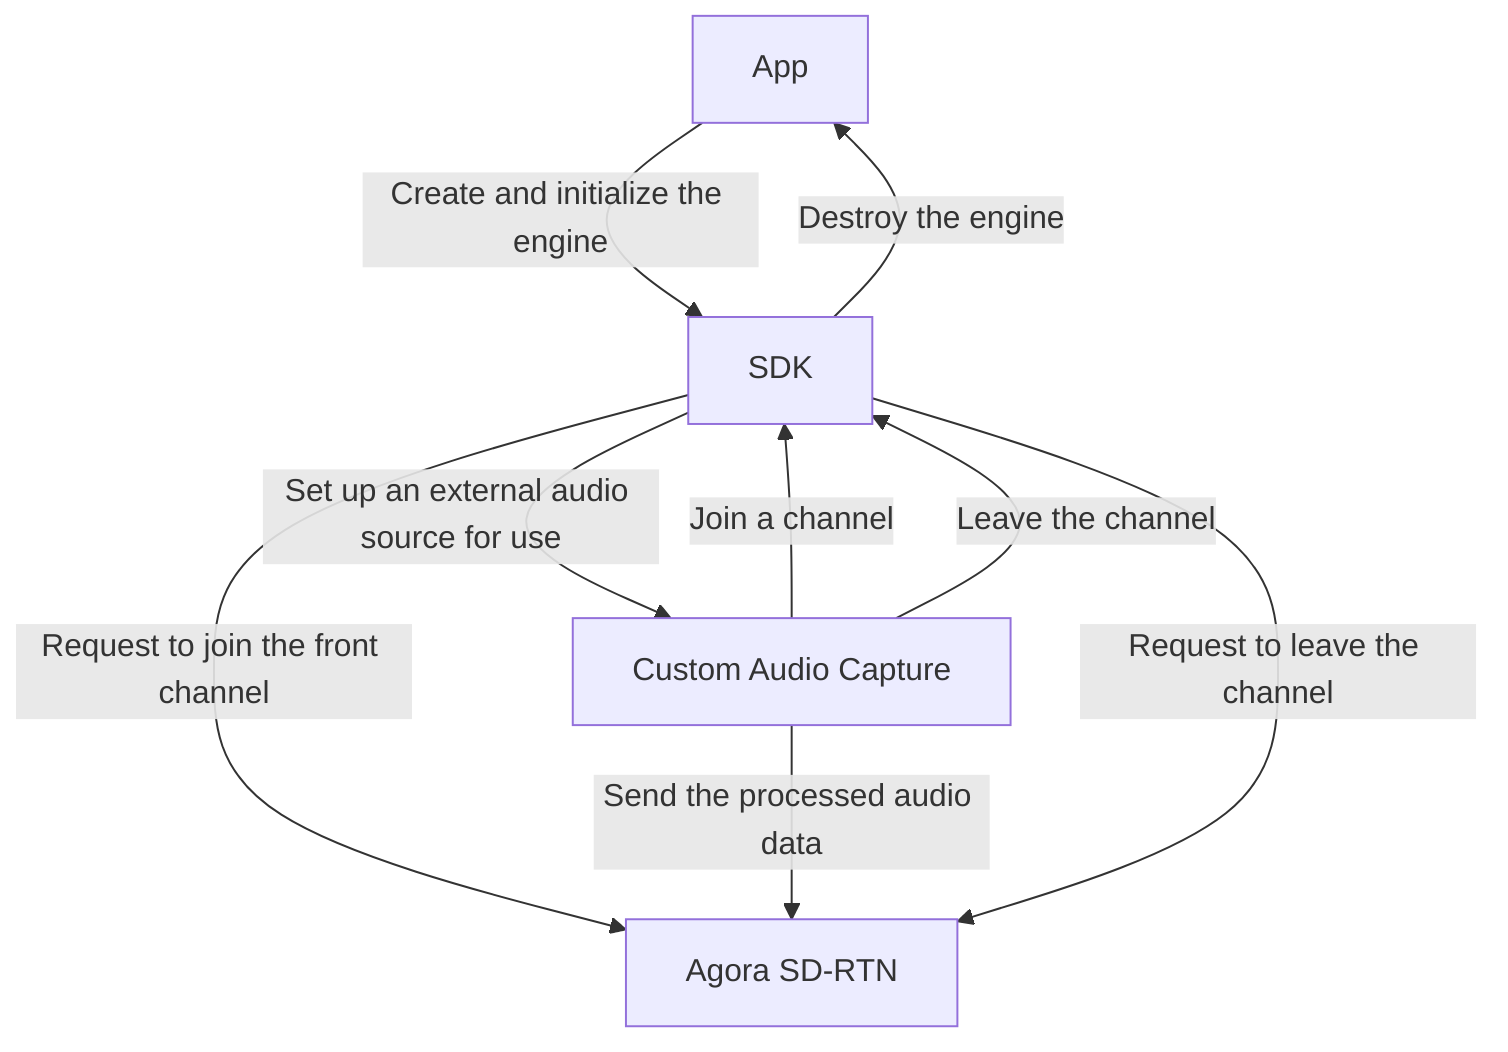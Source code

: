 flowchart TB
    App[App] --> |Create and initialize the engine| SDK[SDK]
    SDK --> |Set up an external audio source for use| CustomAudioCapture[Custom Audio Capture]
    CustomAudioCapture --> |Join a channel| SDK
    SDK --> |Request to join the front channel| Agora[Agora SD-RTN]
    CustomAudioCapture --> |Send the processed audio data| Agora
    CustomAudioCapture --> |Leave the channel| SDK
    SDK --> |Request to leave the channel| Agora
    SDK --> |Destroy the engine| App